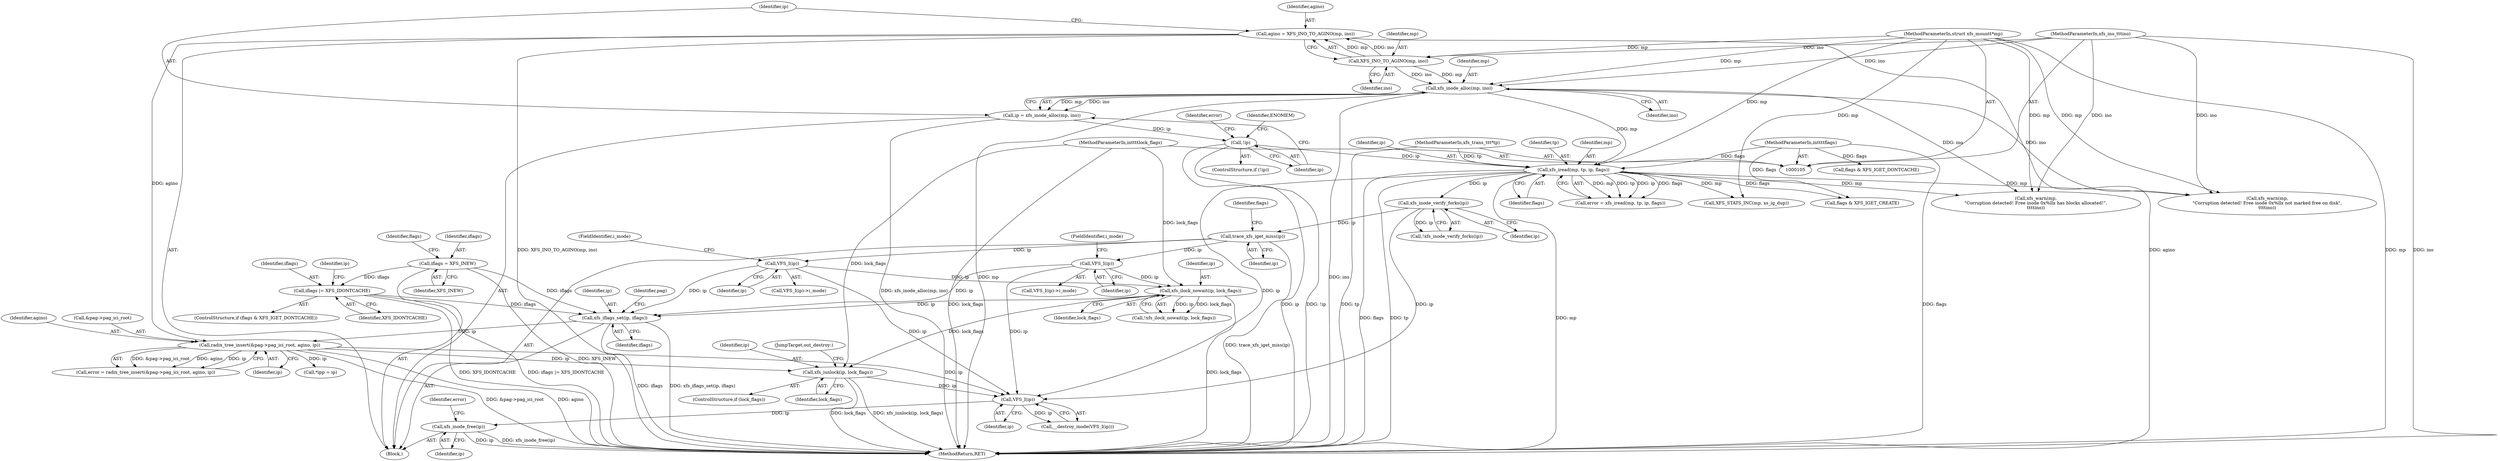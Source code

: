 digraph "1_linux_afca6c5b2595fc44383919fba740c194b0b76aff_0@API" {
"1000315" [label="(Call,xfs_inode_free(ip))"];
"1000313" [label="(Call,VFS_I(ip))"];
"1000308" [label="(Call,xfs_iunlock(ip, lock_flags))"];
"1000263" [label="(Call,radix_tree_insert(&pag->pag_ici_root, agino, ip))"];
"1000117" [label="(Call,agino = XFS_INO_TO_AGINO(mp, ino))"];
"1000119" [label="(Call,XFS_INO_TO_AGINO(mp, ino))"];
"1000106" [label="(MethodParameterIn,struct xfs_mount\t*mp)"];
"1000109" [label="(MethodParameterIn,xfs_ino_t\t\tino)"];
"1000253" [label="(Call,xfs_iflags_set(ip, iflags))"];
"1000224" [label="(Call,xfs_ilock_nowait(ip, lock_flags))"];
"1000200" [label="(Call,VFS_I(ip))"];
"1000154" [label="(Call,trace_xfs_iget_miss(ip))"];
"1000146" [label="(Call,xfs_inode_verify_forks(ip))"];
"1000136" [label="(Call,xfs_iread(mp, tp, ip, flags))"];
"1000125" [label="(Call,xfs_inode_alloc(mp, ino))"];
"1000108" [label="(MethodParameterIn,xfs_trans_t\t\t*tp)"];
"1000129" [label="(Call,!ip)"];
"1000123" [label="(Call,ip = xfs_inode_alloc(mp, ino))"];
"1000111" [label="(MethodParameterIn,int\t\t\tflags)"];
"1000164" [label="(Call,VFS_I(ip))"];
"1000112" [label="(MethodParameterIn,int\t\t\tlock_flags)"];
"1000235" [label="(Call,iflags |= XFS_IDONTCACHE)"];
"1000228" [label="(Call,iflags = XFS_INEW)"];
"1000166" [label="(FieldIdentifier,i_mode)"];
"1000268" [label="(Identifier,agino)"];
"1000119" [label="(Call,XFS_INO_TO_AGINO(mp, ino))"];
"1000135" [label="(Identifier,error)"];
"1000224" [label="(Call,xfs_ilock_nowait(ip, lock_flags))"];
"1000157" [label="(Call,flags & XFS_IGET_CREATE)"];
"1000240" [label="(Identifier,ip)"];
"1000263" [label="(Call,radix_tree_insert(&pag->pag_ici_root, agino, ip))"];
"1000138" [label="(Identifier,tp)"];
"1000129" [label="(Call,!ip)"];
"1000269" [label="(Identifier,ip)"];
"1000128" [label="(ControlStructure,if (!ip))"];
"1000231" [label="(ControlStructure,if (flags & XFS_IGET_DONTCACHE))"];
"1000261" [label="(Call,error = radix_tree_insert(&pag->pag_ici_root, agino, ip))"];
"1000146" [label="(Call,xfs_inode_verify_forks(ip))"];
"1000202" [label="(FieldIdentifier,i_mode)"];
"1000158" [label="(Identifier,flags)"];
"1000111" [label="(MethodParameterIn,int\t\t\tflags)"];
"1000311" [label="(JumpTarget,out_destroy:)"];
"1000187" [label="(Call,xfs_warn(mp,\n\"Corruption detected! Free inode 0x%llx has blocks allocated!\",\n\t\t\t\tino))"];
"1000255" [label="(Identifier,iflags)"];
"1000225" [label="(Identifier,ip)"];
"1000163" [label="(Call,VFS_I(ip)->i_mode)"];
"1000201" [label="(Identifier,ip)"];
"1000127" [label="(Identifier,ino)"];
"1000315" [label="(Call,xfs_inode_free(ip))"];
"1000279" [label="(Call,XFS_STATS_INC(mp, xs_ig_dup))"];
"1000155" [label="(Identifier,ip)"];
"1000130" [label="(Identifier,ip)"];
"1000199" [label="(Call,VFS_I(ip)->i_mode)"];
"1000108" [label="(MethodParameterIn,xfs_trans_t\t\t*tp)"];
"1000232" [label="(Call,flags & XFS_IGET_DONTCACHE)"];
"1000169" [label="(Call,xfs_warn(mp,\n\"Corruption detected! Free inode 0x%llx not marked free on disk\",\n\t\t\t\tino))"];
"1000136" [label="(Call,xfs_iread(mp, tp, ip, flags))"];
"1000109" [label="(MethodParameterIn,xfs_ino_t\t\tino)"];
"1000125" [label="(Call,xfs_inode_alloc(mp, ino))"];
"1000229" [label="(Identifier,iflags)"];
"1000236" [label="(Identifier,iflags)"];
"1000165" [label="(Identifier,ip)"];
"1000140" [label="(Identifier,flags)"];
"1000309" [label="(Identifier,ip)"];
"1000200" [label="(Call,VFS_I(ip))"];
"1000314" [label="(Identifier,ip)"];
"1000264" [label="(Call,&pag->pag_ici_root)"];
"1000254" [label="(Identifier,ip)"];
"1000154" [label="(Call,trace_xfs_iget_miss(ip))"];
"1000134" [label="(Call,error = xfs_iread(mp, tp, ip, flags))"];
"1000318" [label="(Identifier,error)"];
"1000312" [label="(Call,__destroy_inode(VFS_I(ip)))"];
"1000123" [label="(Call,ip = xfs_inode_alloc(mp, ino))"];
"1000121" [label="(Identifier,ino)"];
"1000310" [label="(Identifier,lock_flags)"];
"1000133" [label="(Identifier,ENOMEM)"];
"1000230" [label="(Identifier,XFS_INEW)"];
"1000164" [label="(Call,VFS_I(ip))"];
"1000113" [label="(Block,)"];
"1000112" [label="(MethodParameterIn,int\t\t\tlock_flags)"];
"1000233" [label="(Identifier,flags)"];
"1000313" [label="(Call,VFS_I(ip))"];
"1000308" [label="(Call,xfs_iunlock(ip, lock_flags))"];
"1000147" [label="(Identifier,ip)"];
"1000145" [label="(Call,!xfs_inode_verify_forks(ip))"];
"1000259" [label="(Identifier,pag)"];
"1000126" [label="(Identifier,mp)"];
"1000223" [label="(Call,!xfs_ilock_nowait(ip, lock_flags))"];
"1000316" [label="(Identifier,ip)"];
"1000319" [label="(MethodReturn,RET)"];
"1000253" [label="(Call,xfs_iflags_set(ip, iflags))"];
"1000120" [label="(Identifier,mp)"];
"1000137" [label="(Identifier,mp)"];
"1000139" [label="(Identifier,ip)"];
"1000235" [label="(Call,iflags |= XFS_IDONTCACHE)"];
"1000106" [label="(MethodParameterIn,struct xfs_mount\t*mp)"];
"1000228" [label="(Call,iflags = XFS_INEW)"];
"1000118" [label="(Identifier,agino)"];
"1000306" [label="(ControlStructure,if (lock_flags))"];
"1000226" [label="(Identifier,lock_flags)"];
"1000237" [label="(Identifier,XFS_IDONTCACHE)"];
"1000293" [label="(Call,*ipp = ip)"];
"1000124" [label="(Identifier,ip)"];
"1000117" [label="(Call,agino = XFS_INO_TO_AGINO(mp, ino))"];
"1000315" -> "1000113"  [label="AST: "];
"1000315" -> "1000316"  [label="CFG: "];
"1000316" -> "1000315"  [label="AST: "];
"1000318" -> "1000315"  [label="CFG: "];
"1000315" -> "1000319"  [label="DDG: xfs_inode_free(ip)"];
"1000315" -> "1000319"  [label="DDG: ip"];
"1000313" -> "1000315"  [label="DDG: ip"];
"1000313" -> "1000312"  [label="AST: "];
"1000313" -> "1000314"  [label="CFG: "];
"1000314" -> "1000313"  [label="AST: "];
"1000312" -> "1000313"  [label="CFG: "];
"1000313" -> "1000312"  [label="DDG: ip"];
"1000308" -> "1000313"  [label="DDG: ip"];
"1000200" -> "1000313"  [label="DDG: ip"];
"1000136" -> "1000313"  [label="DDG: ip"];
"1000263" -> "1000313"  [label="DDG: ip"];
"1000146" -> "1000313"  [label="DDG: ip"];
"1000164" -> "1000313"  [label="DDG: ip"];
"1000308" -> "1000306"  [label="AST: "];
"1000308" -> "1000310"  [label="CFG: "];
"1000309" -> "1000308"  [label="AST: "];
"1000310" -> "1000308"  [label="AST: "];
"1000311" -> "1000308"  [label="CFG: "];
"1000308" -> "1000319"  [label="DDG: lock_flags"];
"1000308" -> "1000319"  [label="DDG: xfs_iunlock(ip, lock_flags)"];
"1000263" -> "1000308"  [label="DDG: ip"];
"1000224" -> "1000308"  [label="DDG: lock_flags"];
"1000112" -> "1000308"  [label="DDG: lock_flags"];
"1000263" -> "1000261"  [label="AST: "];
"1000263" -> "1000269"  [label="CFG: "];
"1000264" -> "1000263"  [label="AST: "];
"1000268" -> "1000263"  [label="AST: "];
"1000269" -> "1000263"  [label="AST: "];
"1000261" -> "1000263"  [label="CFG: "];
"1000263" -> "1000319"  [label="DDG: agino"];
"1000263" -> "1000319"  [label="DDG: &pag->pag_ici_root"];
"1000263" -> "1000261"  [label="DDG: &pag->pag_ici_root"];
"1000263" -> "1000261"  [label="DDG: agino"];
"1000263" -> "1000261"  [label="DDG: ip"];
"1000117" -> "1000263"  [label="DDG: agino"];
"1000253" -> "1000263"  [label="DDG: ip"];
"1000263" -> "1000293"  [label="DDG: ip"];
"1000117" -> "1000113"  [label="AST: "];
"1000117" -> "1000119"  [label="CFG: "];
"1000118" -> "1000117"  [label="AST: "];
"1000119" -> "1000117"  [label="AST: "];
"1000124" -> "1000117"  [label="CFG: "];
"1000117" -> "1000319"  [label="DDG: agino"];
"1000117" -> "1000319"  [label="DDG: XFS_INO_TO_AGINO(mp, ino)"];
"1000119" -> "1000117"  [label="DDG: mp"];
"1000119" -> "1000117"  [label="DDG: ino"];
"1000119" -> "1000121"  [label="CFG: "];
"1000120" -> "1000119"  [label="AST: "];
"1000121" -> "1000119"  [label="AST: "];
"1000106" -> "1000119"  [label="DDG: mp"];
"1000109" -> "1000119"  [label="DDG: ino"];
"1000119" -> "1000125"  [label="DDG: mp"];
"1000119" -> "1000125"  [label="DDG: ino"];
"1000106" -> "1000105"  [label="AST: "];
"1000106" -> "1000319"  [label="DDG: mp"];
"1000106" -> "1000125"  [label="DDG: mp"];
"1000106" -> "1000136"  [label="DDG: mp"];
"1000106" -> "1000169"  [label="DDG: mp"];
"1000106" -> "1000187"  [label="DDG: mp"];
"1000106" -> "1000279"  [label="DDG: mp"];
"1000109" -> "1000105"  [label="AST: "];
"1000109" -> "1000319"  [label="DDG: ino"];
"1000109" -> "1000125"  [label="DDG: ino"];
"1000109" -> "1000169"  [label="DDG: ino"];
"1000109" -> "1000187"  [label="DDG: ino"];
"1000253" -> "1000113"  [label="AST: "];
"1000253" -> "1000255"  [label="CFG: "];
"1000254" -> "1000253"  [label="AST: "];
"1000255" -> "1000253"  [label="AST: "];
"1000259" -> "1000253"  [label="CFG: "];
"1000253" -> "1000319"  [label="DDG: xfs_iflags_set(ip, iflags)"];
"1000253" -> "1000319"  [label="DDG: iflags"];
"1000224" -> "1000253"  [label="DDG: ip"];
"1000200" -> "1000253"  [label="DDG: ip"];
"1000164" -> "1000253"  [label="DDG: ip"];
"1000235" -> "1000253"  [label="DDG: iflags"];
"1000228" -> "1000253"  [label="DDG: iflags"];
"1000224" -> "1000223"  [label="AST: "];
"1000224" -> "1000226"  [label="CFG: "];
"1000225" -> "1000224"  [label="AST: "];
"1000226" -> "1000224"  [label="AST: "];
"1000223" -> "1000224"  [label="CFG: "];
"1000224" -> "1000319"  [label="DDG: lock_flags"];
"1000224" -> "1000223"  [label="DDG: ip"];
"1000224" -> "1000223"  [label="DDG: lock_flags"];
"1000200" -> "1000224"  [label="DDG: ip"];
"1000164" -> "1000224"  [label="DDG: ip"];
"1000112" -> "1000224"  [label="DDG: lock_flags"];
"1000200" -> "1000199"  [label="AST: "];
"1000200" -> "1000201"  [label="CFG: "];
"1000201" -> "1000200"  [label="AST: "];
"1000202" -> "1000200"  [label="CFG: "];
"1000154" -> "1000200"  [label="DDG: ip"];
"1000154" -> "1000113"  [label="AST: "];
"1000154" -> "1000155"  [label="CFG: "];
"1000155" -> "1000154"  [label="AST: "];
"1000158" -> "1000154"  [label="CFG: "];
"1000154" -> "1000319"  [label="DDG: trace_xfs_iget_miss(ip)"];
"1000146" -> "1000154"  [label="DDG: ip"];
"1000154" -> "1000164"  [label="DDG: ip"];
"1000146" -> "1000145"  [label="AST: "];
"1000146" -> "1000147"  [label="CFG: "];
"1000147" -> "1000146"  [label="AST: "];
"1000145" -> "1000146"  [label="CFG: "];
"1000146" -> "1000145"  [label="DDG: ip"];
"1000136" -> "1000146"  [label="DDG: ip"];
"1000136" -> "1000134"  [label="AST: "];
"1000136" -> "1000140"  [label="CFG: "];
"1000137" -> "1000136"  [label="AST: "];
"1000138" -> "1000136"  [label="AST: "];
"1000139" -> "1000136"  [label="AST: "];
"1000140" -> "1000136"  [label="AST: "];
"1000134" -> "1000136"  [label="CFG: "];
"1000136" -> "1000319"  [label="DDG: flags"];
"1000136" -> "1000319"  [label="DDG: tp"];
"1000136" -> "1000319"  [label="DDG: mp"];
"1000136" -> "1000134"  [label="DDG: mp"];
"1000136" -> "1000134"  [label="DDG: tp"];
"1000136" -> "1000134"  [label="DDG: ip"];
"1000136" -> "1000134"  [label="DDG: flags"];
"1000125" -> "1000136"  [label="DDG: mp"];
"1000108" -> "1000136"  [label="DDG: tp"];
"1000129" -> "1000136"  [label="DDG: ip"];
"1000111" -> "1000136"  [label="DDG: flags"];
"1000136" -> "1000157"  [label="DDG: flags"];
"1000136" -> "1000169"  [label="DDG: mp"];
"1000136" -> "1000187"  [label="DDG: mp"];
"1000136" -> "1000279"  [label="DDG: mp"];
"1000125" -> "1000123"  [label="AST: "];
"1000125" -> "1000127"  [label="CFG: "];
"1000126" -> "1000125"  [label="AST: "];
"1000127" -> "1000125"  [label="AST: "];
"1000123" -> "1000125"  [label="CFG: "];
"1000125" -> "1000319"  [label="DDG: mp"];
"1000125" -> "1000319"  [label="DDG: ino"];
"1000125" -> "1000123"  [label="DDG: mp"];
"1000125" -> "1000123"  [label="DDG: ino"];
"1000125" -> "1000169"  [label="DDG: ino"];
"1000125" -> "1000187"  [label="DDG: ino"];
"1000108" -> "1000105"  [label="AST: "];
"1000108" -> "1000319"  [label="DDG: tp"];
"1000129" -> "1000128"  [label="AST: "];
"1000129" -> "1000130"  [label="CFG: "];
"1000130" -> "1000129"  [label="AST: "];
"1000133" -> "1000129"  [label="CFG: "];
"1000135" -> "1000129"  [label="CFG: "];
"1000129" -> "1000319"  [label="DDG: ip"];
"1000129" -> "1000319"  [label="DDG: !ip"];
"1000123" -> "1000129"  [label="DDG: ip"];
"1000123" -> "1000113"  [label="AST: "];
"1000124" -> "1000123"  [label="AST: "];
"1000130" -> "1000123"  [label="CFG: "];
"1000123" -> "1000319"  [label="DDG: xfs_inode_alloc(mp, ino)"];
"1000111" -> "1000105"  [label="AST: "];
"1000111" -> "1000319"  [label="DDG: flags"];
"1000111" -> "1000157"  [label="DDG: flags"];
"1000111" -> "1000232"  [label="DDG: flags"];
"1000164" -> "1000163"  [label="AST: "];
"1000164" -> "1000165"  [label="CFG: "];
"1000165" -> "1000164"  [label="AST: "];
"1000166" -> "1000164"  [label="CFG: "];
"1000112" -> "1000105"  [label="AST: "];
"1000112" -> "1000319"  [label="DDG: lock_flags"];
"1000235" -> "1000231"  [label="AST: "];
"1000235" -> "1000237"  [label="CFG: "];
"1000236" -> "1000235"  [label="AST: "];
"1000237" -> "1000235"  [label="AST: "];
"1000240" -> "1000235"  [label="CFG: "];
"1000235" -> "1000319"  [label="DDG: XFS_IDONTCACHE"];
"1000235" -> "1000319"  [label="DDG: iflags |= XFS_IDONTCACHE"];
"1000228" -> "1000235"  [label="DDG: iflags"];
"1000228" -> "1000113"  [label="AST: "];
"1000228" -> "1000230"  [label="CFG: "];
"1000229" -> "1000228"  [label="AST: "];
"1000230" -> "1000228"  [label="AST: "];
"1000233" -> "1000228"  [label="CFG: "];
"1000228" -> "1000319"  [label="DDG: XFS_INEW"];
}
